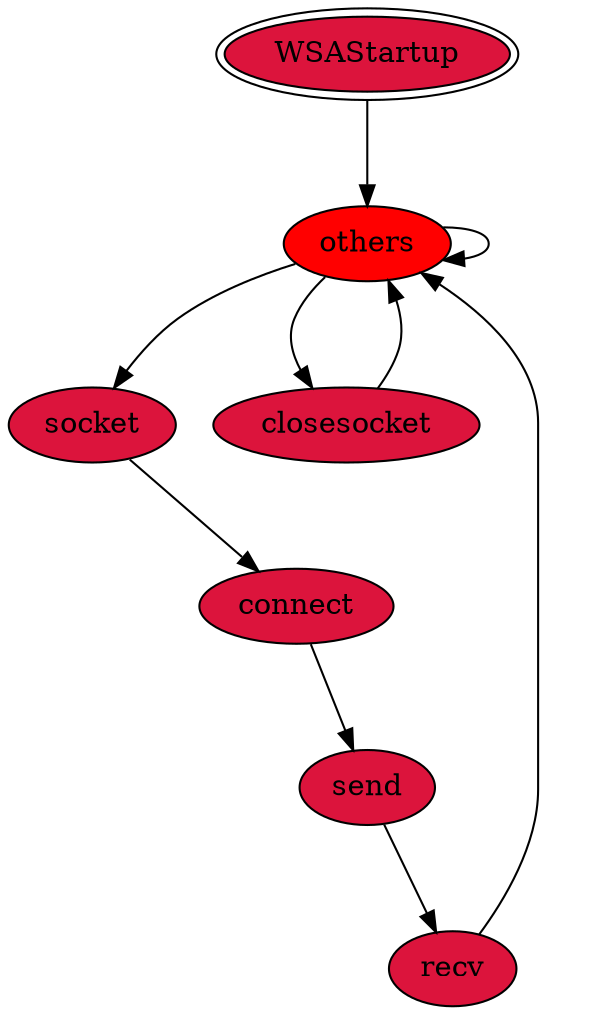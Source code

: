 digraph "./REPORTS/6036/API_PER_CATEGORY/socket_recv.exe_4588_Windows Sockets (Winsock)_API_per_Category_Transition_Matrix" {
	WSAStartup [label=WSAStartup fillcolor=crimson peripheries=2 style=filled]
	others [label=others fillcolor=red style=filled]
	WSAStartup -> others [label=1.0 fontcolor=white]
	others -> others [label=0.9737 fontcolor=white]
	socket [label=socket fillcolor=crimson style=filled]
	others -> socket [label=0.0132 fontcolor=white]
	closesocket [label=closesocket fillcolor=crimson style=filled]
	others -> closesocket [label=0.0132 fontcolor=white]
	connect [label=connect fillcolor=crimson style=filled]
	socket -> connect [label=1.0 fontcolor=white]
	send [label=send fillcolor=crimson style=filled]
	connect -> send [label=1.0 fontcolor=white]
	recv [label=recv fillcolor=crimson style=filled]
	send -> recv [label=1.0 fontcolor=white]
	recv -> others [label=1.0 fontcolor=white]
	closesocket -> others [label=1.0 fontcolor=white]
}
